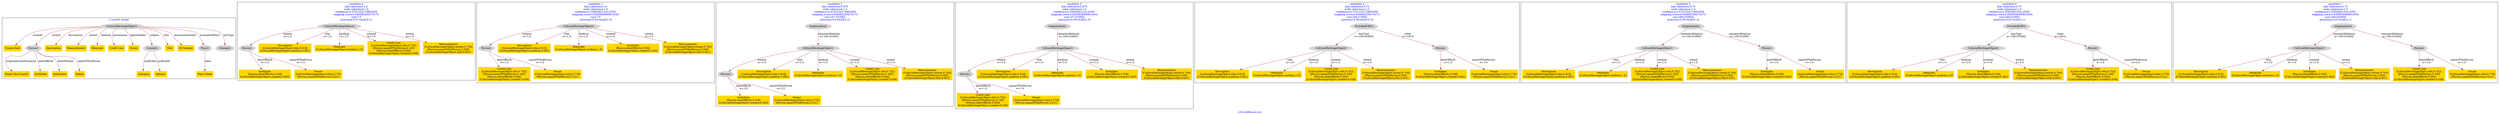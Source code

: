 digraph n0 {
fontcolor="blue"
remincross="true"
label="s28-wildlife-art.csv"
subgraph cluster_0 {
label="1-correct model"
n2[style="filled",color="white",fillcolor="lightgray",label="CulturalHeritageObject1"];
n3[shape="plaintext",style="filled",fillcolor="gold",label="Create Date"];
n4[style="filled",color="white",fillcolor="lightgray",label="Person1"];
n5[shape="plaintext",style="filled",fillcolor="gold",label="Description"];
n6[shape="plaintext",style="filled",fillcolor="gold",label="Measurements"];
n7[shape="plaintext",style="filled",fillcolor="gold",label="Materials"];
n8[shape="plaintext",style="filled",fillcolor="gold",label="Credit Line"];
n9[shape="plaintext",style="filled",fillcolor="gold",label="Owner"];
n10[style="filled",color="white",fillcolor="lightgray",label="Concept1"];
n11[shape="plaintext",style="filled",fillcolor="gold",label="Title"];
n12[shape="plaintext",style="filled",fillcolor="gold",label="ID Number"];
n13[style="filled",color="white",fillcolor="lightgray",label="Place1"];
n14[style="filled",color="white",fillcolor="lightgray",label="Concept2"];
n15[shape="plaintext",style="filled",fillcolor="gold",label="Maker Bio Country"];
n16[shape="plaintext",style="filled",fillcolor="gold",label="birthDate"];
n17[shape="plaintext",style="filled",fillcolor="gold",label="deathDate"];
n18[shape="plaintext",style="filled",fillcolor="gold",label="Maker"];
n19[shape="plaintext",style="filled",fillcolor="gold",label="Place Made"];
n20[shape="plaintext",style="filled",fillcolor="gold",label="Category"];
n21[shape="plaintext",style="filled",fillcolor="gold",label="Option1"];
}
subgraph cluster_1 {
label="candidate 0\nlink coherence:1.0\nnode coherence:1.0\nconfidence:0.5701224174891858\nmapping score:0.634485250274173\ncost:7.0\n-precision:0.57-recall:0.21"
n23[style="filled",color="white",fillcolor="lightgray",label="CulturalHeritageObject1"];
n24[style="filled",color="white",fillcolor="lightgray",label="Person1"];
n25[shape="plaintext",style="filled",fillcolor="gold",label="birthDate\n[Person,dateOfBirth,0.538]\n[CulturalHeritageObject,created,0.462]"];
n26[shape="plaintext",style="filled",fillcolor="gold",label="Description\n[CulturalHeritageObject,title,0.919]\n[CulturalHeritageObject,medium,0.081]"];
n27[shape="plaintext",style="filled",fillcolor="gold",label="Owner\n[CulturalHeritageObject,title,0.779]\n[Person,nameOfThePerson,0.221]"];
n28[shape="plaintext",style="filled",fillcolor="gold",label="Materials\n[CulturalHeritageObject,medium,1.0]"];
n29[shape="plaintext",style="filled",fillcolor="gold",label="Credit Line\n[CulturalHeritageObject,title,0.752]\n[Person,nameOfThePerson,0.165]\n[Person,dateOfBirth,0.044]\n[CulturalHeritageObject,created,0.038]"];
n30[shape="plaintext",style="filled",fillcolor="gold",label="Measurements\n[CulturalHeritageObject,extent,0.704]\n[Person,nameOfThePerson,0.295]\n[CulturalHeritageObject,title,0.001]"];
}
subgraph cluster_2 {
label="candidate 1\nlink coherence:1.0\nnode coherence:1.0\nconfidence:0.5583582154110301\nmapping score:0.6305638495814544\ncost:7.0\n-precision:0.43-recall:0.16"
n32[style="filled",color="white",fillcolor="lightgray",label="CulturalHeritageObject1"];
n33[style="filled",color="white",fillcolor="lightgray",label="Person1"];
n34[shape="plaintext",style="filled",fillcolor="gold",label="Credit Line\n[CulturalHeritageObject,title,0.752]\n[Person,nameOfThePerson,0.165]\n[Person,dateOfBirth,0.044]\n[CulturalHeritageObject,created,0.038]"];
n35[shape="plaintext",style="filled",fillcolor="gold",label="Description\n[CulturalHeritageObject,title,0.919]\n[CulturalHeritageObject,medium,0.081]"];
n36[shape="plaintext",style="filled",fillcolor="gold",label="Owner\n[CulturalHeritageObject,title,0.779]\n[Person,nameOfThePerson,0.221]"];
n37[shape="plaintext",style="filled",fillcolor="gold",label="Materials\n[CulturalHeritageObject,medium,1.0]"];
n38[shape="plaintext",style="filled",fillcolor="gold",label="birthDate\n[Person,dateOfBirth,0.538]\n[CulturalHeritageObject,created,0.462]"];
n39[shape="plaintext",style="filled",fillcolor="gold",label="Measurements\n[CulturalHeritageObject,extent,0.704]\n[Person,nameOfThePerson,0.295]\n[CulturalHeritageObject,title,0.001]"];
}
subgraph cluster_3 {
label="candidate 2\nlink coherence:0.875\nnode coherence:1.0\nconfidence:0.5701224174891858\nmapping score:0.634485250274173\ncost:107.010002\n-precision:0.5-recall:0.21"
n41[style="filled",color="white",fillcolor="lightgray",label="CulturalHeritageObject1"];
n42[style="filled",color="white",fillcolor="lightgray",label="Person1"];
n43[style="filled",color="white",fillcolor="lightgray",label="Organization1"];
n44[shape="plaintext",style="filled",fillcolor="gold",label="birthDate\n[Person,dateOfBirth,0.538]\n[CulturalHeritageObject,created,0.462]"];
n45[shape="plaintext",style="filled",fillcolor="gold",label="Description\n[CulturalHeritageObject,title,0.919]\n[CulturalHeritageObject,medium,0.081]"];
n46[shape="plaintext",style="filled",fillcolor="gold",label="Owner\n[CulturalHeritageObject,title,0.779]\n[Person,nameOfThePerson,0.221]"];
n47[shape="plaintext",style="filled",fillcolor="gold",label="Materials\n[CulturalHeritageObject,medium,1.0]"];
n48[shape="plaintext",style="filled",fillcolor="gold",label="Credit Line\n[CulturalHeritageObject,title,0.752]\n[Person,nameOfThePerson,0.165]\n[Person,dateOfBirth,0.044]\n[CulturalHeritageObject,created,0.038]"];
n49[shape="plaintext",style="filled",fillcolor="gold",label="Measurements\n[CulturalHeritageObject,extent,0.704]\n[Person,nameOfThePerson,0.295]\n[CulturalHeritageObject,title,0.001]"];
}
subgraph cluster_4 {
label="candidate 3\nlink coherence:0.875\nnode coherence:1.0\nconfidence:0.5583582154110301\nmapping score:0.6305638495814544\ncost:107.010002\n-precision:0.38-recall:0.16"
n51[style="filled",color="white",fillcolor="lightgray",label="CulturalHeritageObject1"];
n52[style="filled",color="white",fillcolor="lightgray",label="Person1"];
n53[style="filled",color="white",fillcolor="lightgray",label="Organization1"];
n54[shape="plaintext",style="filled",fillcolor="gold",label="Credit Line\n[CulturalHeritageObject,title,0.752]\n[Person,nameOfThePerson,0.165]\n[Person,dateOfBirth,0.044]\n[CulturalHeritageObject,created,0.038]"];
n55[shape="plaintext",style="filled",fillcolor="gold",label="Description\n[CulturalHeritageObject,title,0.919]\n[CulturalHeritageObject,medium,0.081]"];
n56[shape="plaintext",style="filled",fillcolor="gold",label="Owner\n[CulturalHeritageObject,title,0.779]\n[Person,nameOfThePerson,0.221]"];
n57[shape="plaintext",style="filled",fillcolor="gold",label="Materials\n[CulturalHeritageObject,medium,1.0]"];
n58[shape="plaintext",style="filled",fillcolor="gold",label="birthDate\n[Person,dateOfBirth,0.538]\n[CulturalHeritageObject,created,0.462]"];
n59[shape="plaintext",style="filled",fillcolor="gold",label="Measurements\n[CulturalHeritageObject,extent,0.704]\n[Person,nameOfThePerson,0.295]\n[CulturalHeritageObject,title,0.001]"];
}
subgraph cluster_5 {
label="candidate 4\nlink coherence:0.75\nnode coherence:1.0\nconfidence:0.5701224174891858\nmapping score:0.634485250274173\ncost:206.010002\n-precision:0.38-recall:0.16"
n61[style="filled",color="white",fillcolor="lightgray",label="ProvidedCHO1"];
n62[style="filled",color="white",fillcolor="lightgray",label="CulturalHeritageObject1"];
n63[style="filled",color="white",fillcolor="lightgray",label="Person1"];
n64[shape="plaintext",style="filled",fillcolor="gold",label="birthDate\n[Person,dateOfBirth,0.538]\n[CulturalHeritageObject,created,0.462]"];
n65[shape="plaintext",style="filled",fillcolor="gold",label="Description\n[CulturalHeritageObject,title,0.919]\n[CulturalHeritageObject,medium,0.081]"];
n66[shape="plaintext",style="filled",fillcolor="gold",label="Owner\n[CulturalHeritageObject,title,0.779]\n[Person,nameOfThePerson,0.221]"];
n67[shape="plaintext",style="filled",fillcolor="gold",label="Materials\n[CulturalHeritageObject,medium,1.0]"];
n68[shape="plaintext",style="filled",fillcolor="gold",label="Credit Line\n[CulturalHeritageObject,title,0.752]\n[Person,nameOfThePerson,0.165]\n[Person,dateOfBirth,0.044]\n[CulturalHeritageObject,created,0.038]"];
n69[shape="plaintext",style="filled",fillcolor="gold",label="Measurements\n[CulturalHeritageObject,extent,0.704]\n[Person,nameOfThePerson,0.295]\n[CulturalHeritageObject,title,0.001]"];
}
subgraph cluster_6 {
label="candidate 5\nlink coherence:0.75\nnode coherence:1.0\nconfidence:0.5701224174891858\nmapping score:0.634485250274173\ncost:206.020004\n-precision:0.38-recall:0.16"
n71[style="filled",color="white",fillcolor="lightgray",label="Organization1"];
n72[style="filled",color="white",fillcolor="lightgray",label="CulturalHeritageObject1"];
n73[style="filled",color="white",fillcolor="lightgray",label="Person1"];
n74[shape="plaintext",style="filled",fillcolor="gold",label="birthDate\n[Person,dateOfBirth,0.538]\n[CulturalHeritageObject,created,0.462]"];
n75[shape="plaintext",style="filled",fillcolor="gold",label="Description\n[CulturalHeritageObject,title,0.919]\n[CulturalHeritageObject,medium,0.081]"];
n76[shape="plaintext",style="filled",fillcolor="gold",label="Owner\n[CulturalHeritageObject,title,0.779]\n[Person,nameOfThePerson,0.221]"];
n77[shape="plaintext",style="filled",fillcolor="gold",label="Materials\n[CulturalHeritageObject,medium,1.0]"];
n78[shape="plaintext",style="filled",fillcolor="gold",label="Credit Line\n[CulturalHeritageObject,title,0.752]\n[Person,nameOfThePerson,0.165]\n[Person,dateOfBirth,0.044]\n[CulturalHeritageObject,created,0.038]"];
n79[shape="plaintext",style="filled",fillcolor="gold",label="Measurements\n[CulturalHeritageObject,extent,0.704]\n[Person,nameOfThePerson,0.295]\n[CulturalHeritageObject,title,0.001]"];
}
subgraph cluster_7 {
label="candidate 6\nlink coherence:0.75\nnode coherence:1.0\nconfidence:0.5583582154110301\nmapping score:0.6305638495814544\ncost:206.010002\n-precision:0.25-recall:0.11"
n81[style="filled",color="white",fillcolor="lightgray",label="ProvidedCHO1"];
n82[style="filled",color="white",fillcolor="lightgray",label="CulturalHeritageObject1"];
n83[style="filled",color="white",fillcolor="lightgray",label="Person1"];
n84[shape="plaintext",style="filled",fillcolor="gold",label="Credit Line\n[CulturalHeritageObject,title,0.752]\n[Person,nameOfThePerson,0.165]\n[Person,dateOfBirth,0.044]\n[CulturalHeritageObject,created,0.038]"];
n85[shape="plaintext",style="filled",fillcolor="gold",label="Description\n[CulturalHeritageObject,title,0.919]\n[CulturalHeritageObject,medium,0.081]"];
n86[shape="plaintext",style="filled",fillcolor="gold",label="Owner\n[CulturalHeritageObject,title,0.779]\n[Person,nameOfThePerson,0.221]"];
n87[shape="plaintext",style="filled",fillcolor="gold",label="Materials\n[CulturalHeritageObject,medium,1.0]"];
n88[shape="plaintext",style="filled",fillcolor="gold",label="birthDate\n[Person,dateOfBirth,0.538]\n[CulturalHeritageObject,created,0.462]"];
n89[shape="plaintext",style="filled",fillcolor="gold",label="Measurements\n[CulturalHeritageObject,extent,0.704]\n[Person,nameOfThePerson,0.295]\n[CulturalHeritageObject,title,0.001]"];
}
subgraph cluster_8 {
label="candidate 7\nlink coherence:0.75\nnode coherence:1.0\nconfidence:0.5583582154110301\nmapping score:0.6305638495814544\ncost:206.020004\n-precision:0.25-recall:0.11"
n91[style="filled",color="white",fillcolor="lightgray",label="Organization1"];
n92[style="filled",color="white",fillcolor="lightgray",label="CulturalHeritageObject1"];
n93[style="filled",color="white",fillcolor="lightgray",label="Person1"];
n94[shape="plaintext",style="filled",fillcolor="gold",label="Credit Line\n[CulturalHeritageObject,title,0.752]\n[Person,nameOfThePerson,0.165]\n[Person,dateOfBirth,0.044]\n[CulturalHeritageObject,created,0.038]"];
n95[shape="plaintext",style="filled",fillcolor="gold",label="Description\n[CulturalHeritageObject,title,0.919]\n[CulturalHeritageObject,medium,0.081]"];
n96[shape="plaintext",style="filled",fillcolor="gold",label="Owner\n[CulturalHeritageObject,title,0.779]\n[Person,nameOfThePerson,0.221]"];
n97[shape="plaintext",style="filled",fillcolor="gold",label="Materials\n[CulturalHeritageObject,medium,1.0]"];
n98[shape="plaintext",style="filled",fillcolor="gold",label="birthDate\n[Person,dateOfBirth,0.538]\n[CulturalHeritageObject,created,0.462]"];
n99[shape="plaintext",style="filled",fillcolor="gold",label="Measurements\n[CulturalHeritageObject,extent,0.704]\n[Person,nameOfThePerson,0.295]\n[CulturalHeritageObject,title,0.001]"];
}
n2 -> n3[color="brown",fontcolor="black",label="created"]
n2 -> n4[color="brown",fontcolor="black",label="creator"]
n2 -> n5[color="brown",fontcolor="black",label="description"]
n2 -> n6[color="brown",fontcolor="black",label="extent"]
n2 -> n7[color="brown",fontcolor="black",label="medium"]
n2 -> n8[color="brown",fontcolor="black",label="provenance"]
n2 -> n9[color="brown",fontcolor="black",label="rightsHolder"]
n2 -> n10[color="brown",fontcolor="black",label="subject"]
n2 -> n11[color="brown",fontcolor="black",label="title"]
n2 -> n12[color="brown",fontcolor="black",label="accessionNumber"]
n2 -> n13[color="brown",fontcolor="black",label="associatedPlace"]
n2 -> n14[color="brown",fontcolor="black",label="hasType"]
n4 -> n15[color="brown",fontcolor="black",label="biographicalInformation"]
n4 -> n16[color="brown",fontcolor="black",label="dateOfBirth"]
n4 -> n17[color="brown",fontcolor="black",label="dateOfDeath"]
n4 -> n18[color="brown",fontcolor="black",label="nameOfThePerson"]
n13 -> n19[color="brown",fontcolor="black",label="label"]
n10 -> n20[color="brown",fontcolor="black",label="prefLabel"]
n10 -> n21[color="brown",fontcolor="black",label="prefLabel"]
n23 -> n24[color="brown",fontcolor="black",label="creator\nw=1.0"]
n24 -> n25[color="brown",fontcolor="black",label="dateOfBirth\nw=1.0"]
n23 -> n26[color="brown",fontcolor="black",label="title\nw=1.0"]
n24 -> n27[color="brown",fontcolor="black",label="nameOfThePerson\nw=1.0"]
n23 -> n28[color="brown",fontcolor="black",label="medium\nw=1.0"]
n23 -> n29[color="brown",fontcolor="black",label="created\nw=1.0"]
n23 -> n30[color="brown",fontcolor="black",label="extent\nw=1.0"]
n32 -> n33[color="brown",fontcolor="black",label="creator\nw=1.0"]
n33 -> n34[color="brown",fontcolor="black",label="dateOfBirth\nw=1.0"]
n32 -> n35[color="brown",fontcolor="black",label="title\nw=1.0"]
n33 -> n36[color="brown",fontcolor="black",label="nameOfThePerson\nw=1.0"]
n32 -> n37[color="brown",fontcolor="black",label="medium\nw=1.0"]
n32 -> n38[color="brown",fontcolor="black",label="created\nw=1.0"]
n32 -> n39[color="brown",fontcolor="black",label="extent\nw=1.0"]
n41 -> n42[color="brown",fontcolor="black",label="creator\nw=1.0"]
n43 -> n41[color="brown",fontcolor="black",label="semanticRelation\nw=100.010002"]
n42 -> n44[color="brown",fontcolor="black",label="dateOfBirth\nw=1.0"]
n41 -> n45[color="brown",fontcolor="black",label="title\nw=1.0"]
n42 -> n46[color="brown",fontcolor="black",label="nameOfThePerson\nw=1.0"]
n41 -> n47[color="brown",fontcolor="black",label="medium\nw=1.0"]
n41 -> n48[color="brown",fontcolor="black",label="created\nw=1.0"]
n41 -> n49[color="brown",fontcolor="black",label="extent\nw=1.0"]
n51 -> n52[color="brown",fontcolor="black",label="creator\nw=1.0"]
n53 -> n51[color="brown",fontcolor="black",label="semanticRelation\nw=100.010002"]
n52 -> n54[color="brown",fontcolor="black",label="dateOfBirth\nw=1.0"]
n51 -> n55[color="brown",fontcolor="black",label="title\nw=1.0"]
n52 -> n56[color="brown",fontcolor="black",label="nameOfThePerson\nw=1.0"]
n51 -> n57[color="brown",fontcolor="black",label="medium\nw=1.0"]
n51 -> n58[color="brown",fontcolor="black",label="created\nw=1.0"]
n51 -> n59[color="brown",fontcolor="black",label="extent\nw=1.0"]
n61 -> n62[color="brown",fontcolor="black",label="hasType\nw=100.010002"]
n61 -> n63[color="brown",fontcolor="black",label="sitter\nw=100.0"]
n63 -> n64[color="brown",fontcolor="black",label="dateOfBirth\nw=1.0"]
n62 -> n65[color="brown",fontcolor="black",label="title\nw=1.0"]
n63 -> n66[color="brown",fontcolor="black",label="nameOfThePerson\nw=1.0"]
n62 -> n67[color="brown",fontcolor="black",label="medium\nw=1.0"]
n62 -> n68[color="brown",fontcolor="black",label="created\nw=1.0"]
n62 -> n69[color="brown",fontcolor="black",label="extent\nw=1.0"]
n71 -> n72[color="brown",fontcolor="black",label="semanticRelation\nw=100.010002"]
n71 -> n73[color="brown",fontcolor="black",label="semanticRelation\nw=100.010002"]
n73 -> n74[color="brown",fontcolor="black",label="dateOfBirth\nw=1.0"]
n72 -> n75[color="brown",fontcolor="black",label="title\nw=1.0"]
n73 -> n76[color="brown",fontcolor="black",label="nameOfThePerson\nw=1.0"]
n72 -> n77[color="brown",fontcolor="black",label="medium\nw=1.0"]
n72 -> n78[color="brown",fontcolor="black",label="created\nw=1.0"]
n72 -> n79[color="brown",fontcolor="black",label="extent\nw=1.0"]
n81 -> n82[color="brown",fontcolor="black",label="hasType\nw=100.010002"]
n81 -> n83[color="brown",fontcolor="black",label="sitter\nw=100.0"]
n83 -> n84[color="brown",fontcolor="black",label="dateOfBirth\nw=1.0"]
n82 -> n85[color="brown",fontcolor="black",label="title\nw=1.0"]
n83 -> n86[color="brown",fontcolor="black",label="nameOfThePerson\nw=1.0"]
n82 -> n87[color="brown",fontcolor="black",label="medium\nw=1.0"]
n82 -> n88[color="brown",fontcolor="black",label="created\nw=1.0"]
n82 -> n89[color="brown",fontcolor="black",label="extent\nw=1.0"]
n91 -> n92[color="brown",fontcolor="black",label="semanticRelation\nw=100.010002"]
n91 -> n93[color="brown",fontcolor="black",label="semanticRelation\nw=100.010002"]
n93 -> n94[color="brown",fontcolor="black",label="dateOfBirth\nw=1.0"]
n92 -> n95[color="brown",fontcolor="black",label="title\nw=1.0"]
n93 -> n96[color="brown",fontcolor="black",label="nameOfThePerson\nw=1.0"]
n92 -> n97[color="brown",fontcolor="black",label="medium\nw=1.0"]
n92 -> n98[color="brown",fontcolor="black",label="created\nw=1.0"]
n92 -> n99[color="brown",fontcolor="black",label="extent\nw=1.0"]
}
